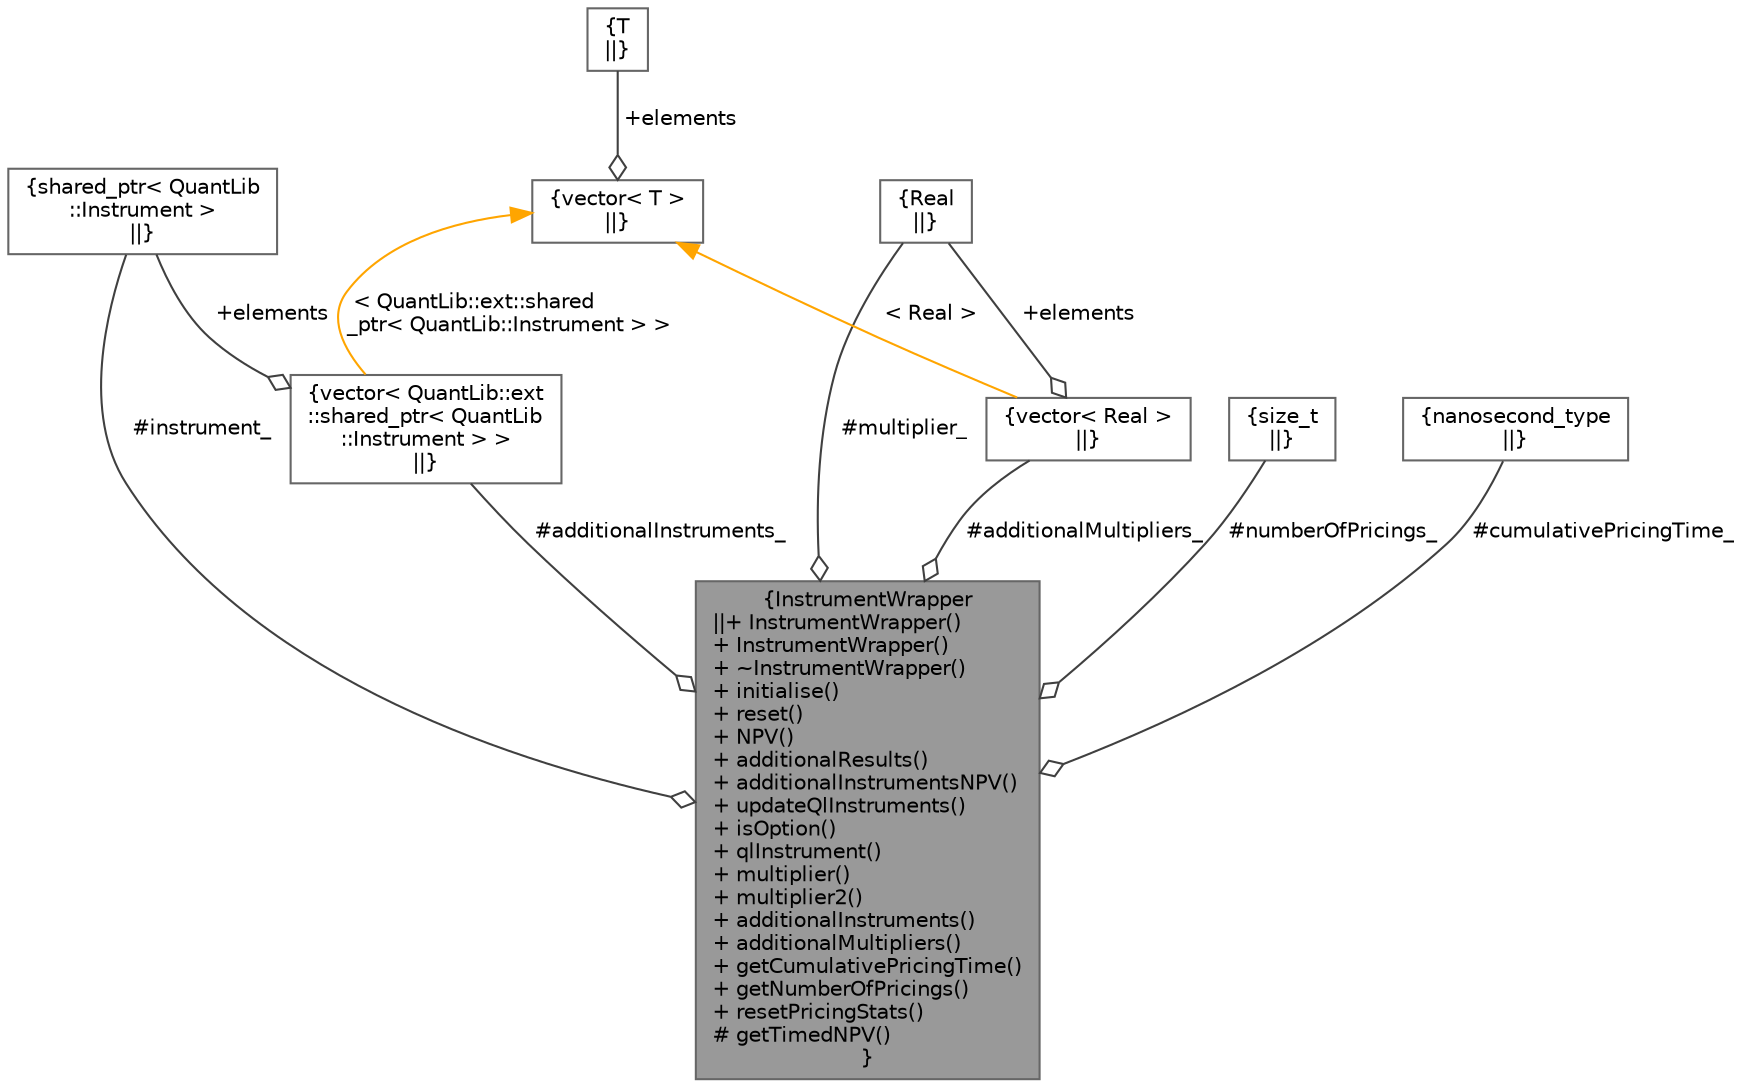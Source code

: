 digraph "InstrumentWrapper"
{
 // INTERACTIVE_SVG=YES
 // LATEX_PDF_SIZE
  bgcolor="transparent";
  edge [fontname=Helvetica,fontsize=10,labelfontname=Helvetica,labelfontsize=10];
  node [fontname=Helvetica,fontsize=10,shape=box,height=0.2,width=0.4];
  Node1 [label="{InstrumentWrapper\n||+ InstrumentWrapper()\l+ InstrumentWrapper()\l+ ~InstrumentWrapper()\l+ initialise()\l+ reset()\l+ NPV()\l+ additionalResults()\l+ additionalInstrumentsNPV()\l+ updateQlInstruments()\l+ isOption()\l+ qlInstrument()\l+ multiplier()\l+ multiplier2()\l+ additionalInstruments()\l+ additionalMultipliers()\l+ getCumulativePricingTime()\l+ getNumberOfPricings()\l+ resetPricingStats()\l# getTimedNPV()\l}",height=0.2,width=0.4,color="gray40", fillcolor="grey60", style="filled", fontcolor="black",tooltip="Instrument Wrapper."];
  Node2 -> Node1 [color="grey25",style="solid",label=" #instrument_" ,arrowhead="odiamond"];
  Node2 [label="{shared_ptr\< QuantLib\l::Instrument \>\n||}",height=0.2,width=0.4,color="gray40", fillcolor="white", style="filled",tooltip=" "];
  Node3 -> Node1 [color="grey25",style="solid",label=" #multiplier_" ,arrowhead="odiamond"];
  Node3 [label="{Real\n||}",height=0.2,width=0.4,color="gray40", fillcolor="white", style="filled",tooltip=" "];
  Node4 -> Node1 [color="grey25",style="solid",label=" #additionalInstruments_" ,arrowhead="odiamond"];
  Node4 [label="{vector\< QuantLib::ext\l::shared_ptr\< QuantLib\l::Instrument \> \>\n||}",height=0.2,width=0.4,color="gray40", fillcolor="white", style="filled",tooltip=" "];
  Node2 -> Node4 [color="grey25",style="solid",label=" +elements" ,arrowhead="odiamond"];
  Node5 -> Node4 [dir="back",color="orange",style="solid",label=" \< QuantLib::ext::shared\l_ptr\< QuantLib::Instrument \> \>" ];
  Node5 [label="{vector\< T \>\n||}",height=0.2,width=0.4,color="gray40", fillcolor="white", style="filled",tooltip=" "];
  Node6 -> Node5 [color="grey25",style="solid",label=" +elements" ,arrowhead="odiamond"];
  Node6 [label="{T\n||}",height=0.2,width=0.4,color="gray40", fillcolor="white", style="filled",tooltip=" "];
  Node7 -> Node1 [color="grey25",style="solid",label=" #additionalMultipliers_" ,arrowhead="odiamond"];
  Node7 [label="{vector\< Real \>\n||}",height=0.2,width=0.4,color="gray40", fillcolor="white", style="filled",tooltip=" "];
  Node3 -> Node7 [color="grey25",style="solid",label=" +elements" ,arrowhead="odiamond"];
  Node5 -> Node7 [dir="back",color="orange",style="solid",label=" \< Real \>" ];
  Node8 -> Node1 [color="grey25",style="solid",label=" #numberOfPricings_" ,arrowhead="odiamond"];
  Node8 [label="{size_t\n||}",height=0.2,width=0.4,color="gray40", fillcolor="white", style="filled",tooltip=" "];
  Node9 -> Node1 [color="grey25",style="solid",label=" #cumulativePricingTime_" ,arrowhead="odiamond"];
  Node9 [label="{nanosecond_type\n||}",height=0.2,width=0.4,color="gray40", fillcolor="white", style="filled",tooltip=" "];
}
